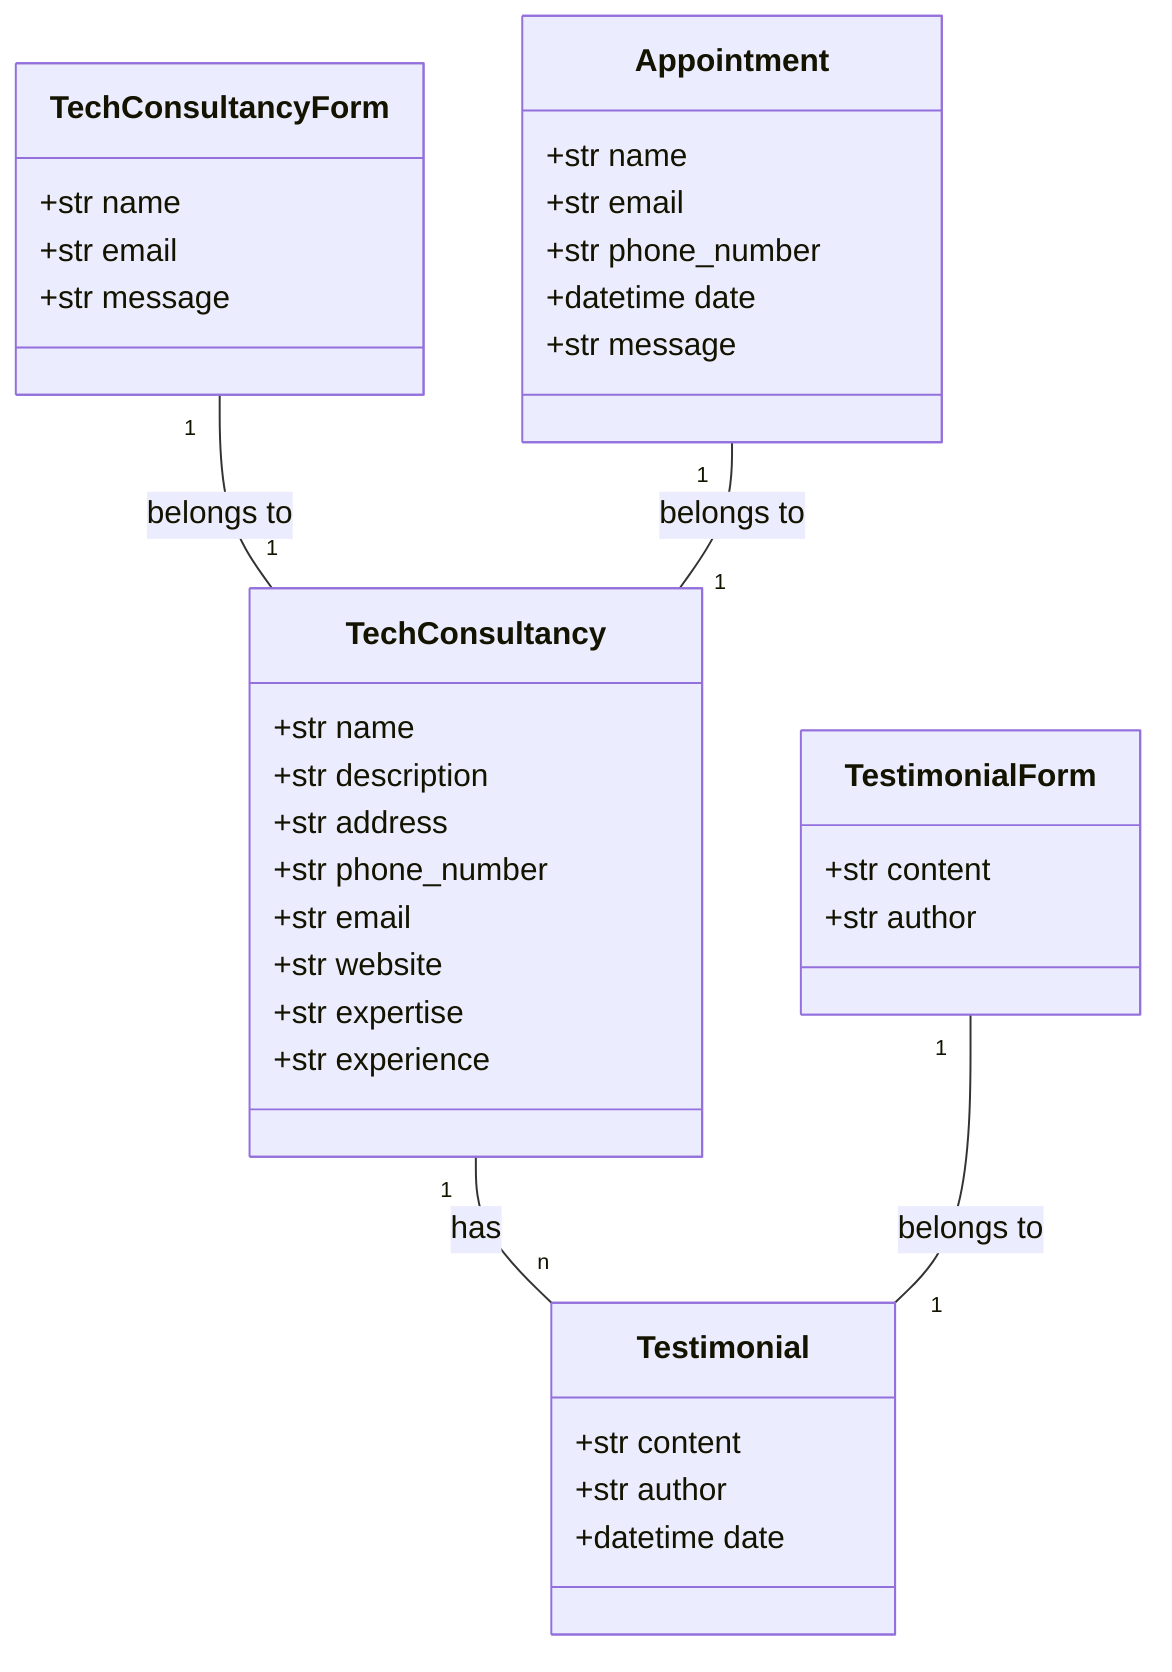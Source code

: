 classDiagram
    class TechConsultancy{
        +str name
        +str description
        +str address
        +str phone_number
        +str email
        +str website
        +str expertise
        +str experience
    }
    
    class Testimonial{
        +str content
        +str author
        +datetime date
    }
    
    class Appointment{
        +str name
        +str email
        +str phone_number
        +datetime date
        +str message
    }
    
    class TechConsultancyForm{
        +str name
        +str email
        +str message
    }
    
    class TestimonialForm{
        +str content
        +str author
    }
    
    TechConsultancy "1" -- "n" Testimonial: has
    TechConsultancyForm "1" -- "1" TechConsultancy: belongs to
    TestimonialForm "1" -- "1" Testimonial: belongs to
    Appointment "1" -- "1" TechConsultancy: belongs to